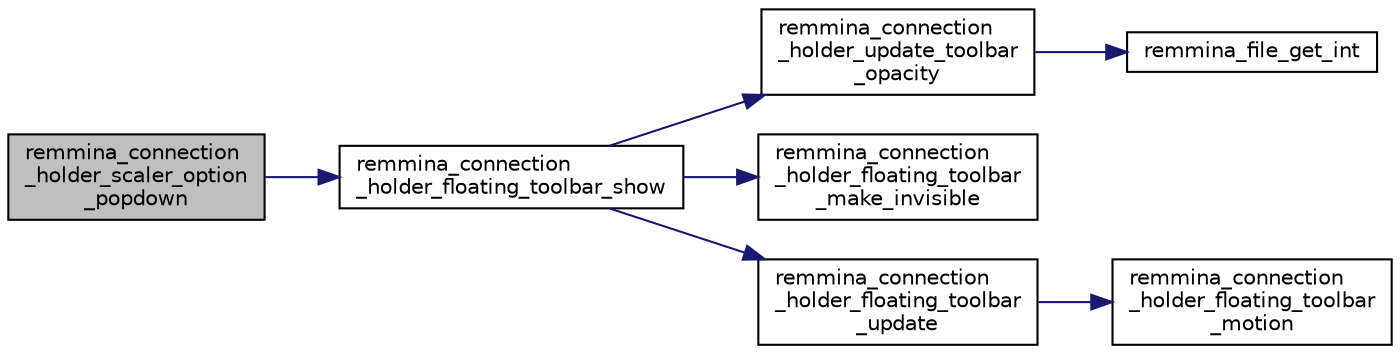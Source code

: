 digraph "remmina_connection_holder_scaler_option_popdown"
{
  edge [fontname="Helvetica",fontsize="10",labelfontname="Helvetica",labelfontsize="10"];
  node [fontname="Helvetica",fontsize="10",shape=record];
  rankdir="LR";
  Node5613 [label="remmina_connection\l_holder_scaler_option\l_popdown",height=0.2,width=0.4,color="black", fillcolor="grey75", style="filled", fontcolor="black"];
  Node5613 -> Node5614 [color="midnightblue",fontsize="10",style="solid",fontname="Helvetica"];
  Node5614 [label="remmina_connection\l_holder_floating_toolbar_show",height=0.2,width=0.4,color="black", fillcolor="white", style="filled",URL="$remmina__connection__window_8c.html#a147924e56eceebe1f61e47bf5af2218a"];
  Node5614 -> Node5615 [color="midnightblue",fontsize="10",style="solid",fontname="Helvetica"];
  Node5615 [label="remmina_connection\l_holder_update_toolbar\l_opacity",height=0.2,width=0.4,color="black", fillcolor="white", style="filled",URL="$remmina__connection__window_8c.html#aac6895538e595984302a03c07bc51fbe"];
  Node5615 -> Node5616 [color="midnightblue",fontsize="10",style="solid",fontname="Helvetica"];
  Node5616 [label="remmina_file_get_int",height=0.2,width=0.4,color="black", fillcolor="white", style="filled",URL="$remmina__file_8c.html#a4884356c195dcfb4ceacf641a1e74e66"];
  Node5614 -> Node5617 [color="midnightblue",fontsize="10",style="solid",fontname="Helvetica"];
  Node5617 [label="remmina_connection\l_holder_floating_toolbar\l_make_invisible",height=0.2,width=0.4,color="black", fillcolor="white", style="filled",URL="$remmina__connection__window_8c.html#af12f8b64866588b7b2360cbc2681ec40"];
  Node5614 -> Node5618 [color="midnightblue",fontsize="10",style="solid",fontname="Helvetica"];
  Node5618 [label="remmina_connection\l_holder_floating_toolbar\l_update",height=0.2,width=0.4,color="black", fillcolor="white", style="filled",URL="$remmina__connection__window_8c.html#a2b7b33331e6fe8c8c70be62038f9f5ea"];
  Node5618 -> Node5619 [color="midnightblue",fontsize="10",style="solid",fontname="Helvetica"];
  Node5619 [label="remmina_connection\l_holder_floating_toolbar\l_motion",height=0.2,width=0.4,color="black", fillcolor="white", style="filled",URL="$remmina__connection__window_8c.html#a0a92f6f998590a56e44964f0345f942b"];
}
